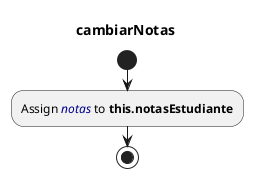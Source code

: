 @startuml
title cambiarNotas
start
:Assign <color:darkblue><i>notas</i></color> to <b>this.notasEstudiante</b>;
stop
@enduml
